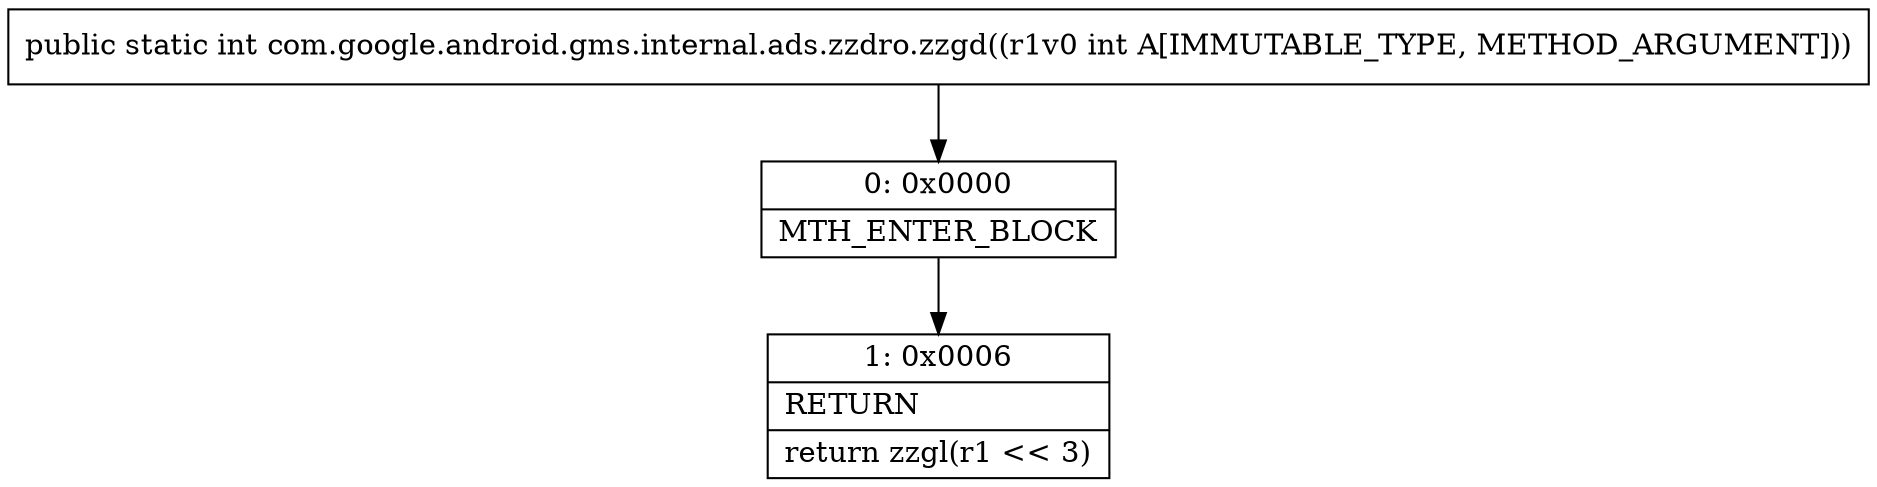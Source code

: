 digraph "CFG forcom.google.android.gms.internal.ads.zzdro.zzgd(I)I" {
Node_0 [shape=record,label="{0\:\ 0x0000|MTH_ENTER_BLOCK\l}"];
Node_1 [shape=record,label="{1\:\ 0x0006|RETURN\l|return zzgl(r1 \<\< 3)\l}"];
MethodNode[shape=record,label="{public static int com.google.android.gms.internal.ads.zzdro.zzgd((r1v0 int A[IMMUTABLE_TYPE, METHOD_ARGUMENT])) }"];
MethodNode -> Node_0;
Node_0 -> Node_1;
}


